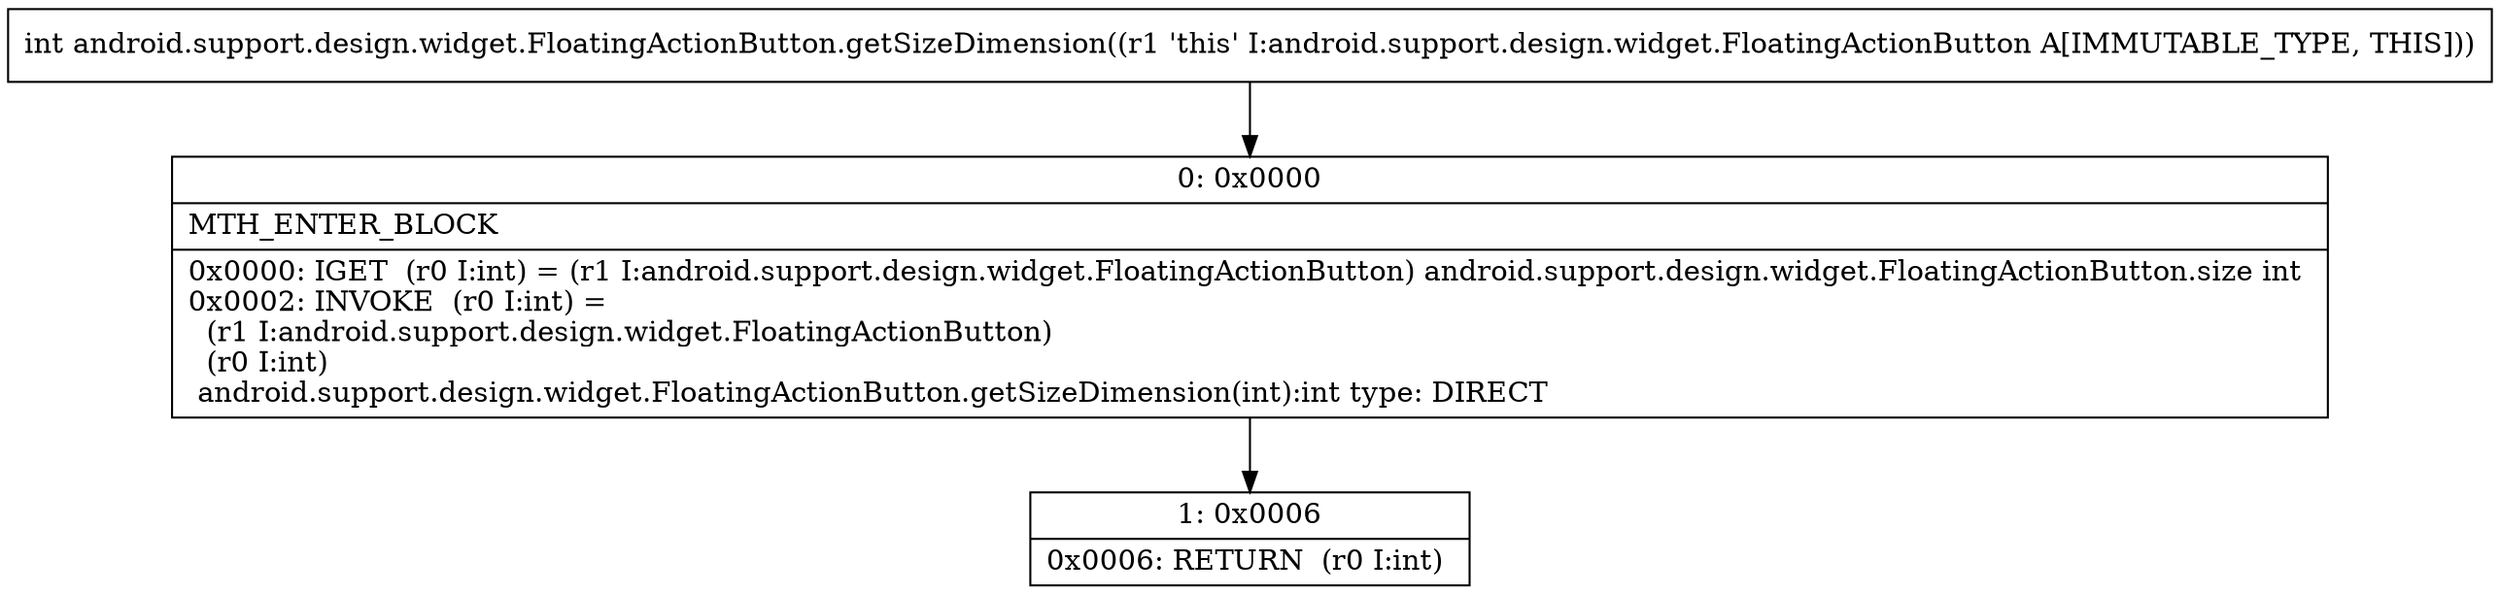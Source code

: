 digraph "CFG forandroid.support.design.widget.FloatingActionButton.getSizeDimension()I" {
Node_0 [shape=record,label="{0\:\ 0x0000|MTH_ENTER_BLOCK\l|0x0000: IGET  (r0 I:int) = (r1 I:android.support.design.widget.FloatingActionButton) android.support.design.widget.FloatingActionButton.size int \l0x0002: INVOKE  (r0 I:int) = \l  (r1 I:android.support.design.widget.FloatingActionButton)\l  (r0 I:int)\l android.support.design.widget.FloatingActionButton.getSizeDimension(int):int type: DIRECT \l}"];
Node_1 [shape=record,label="{1\:\ 0x0006|0x0006: RETURN  (r0 I:int) \l}"];
MethodNode[shape=record,label="{int android.support.design.widget.FloatingActionButton.getSizeDimension((r1 'this' I:android.support.design.widget.FloatingActionButton A[IMMUTABLE_TYPE, THIS])) }"];
MethodNode -> Node_0;
Node_0 -> Node_1;
}

